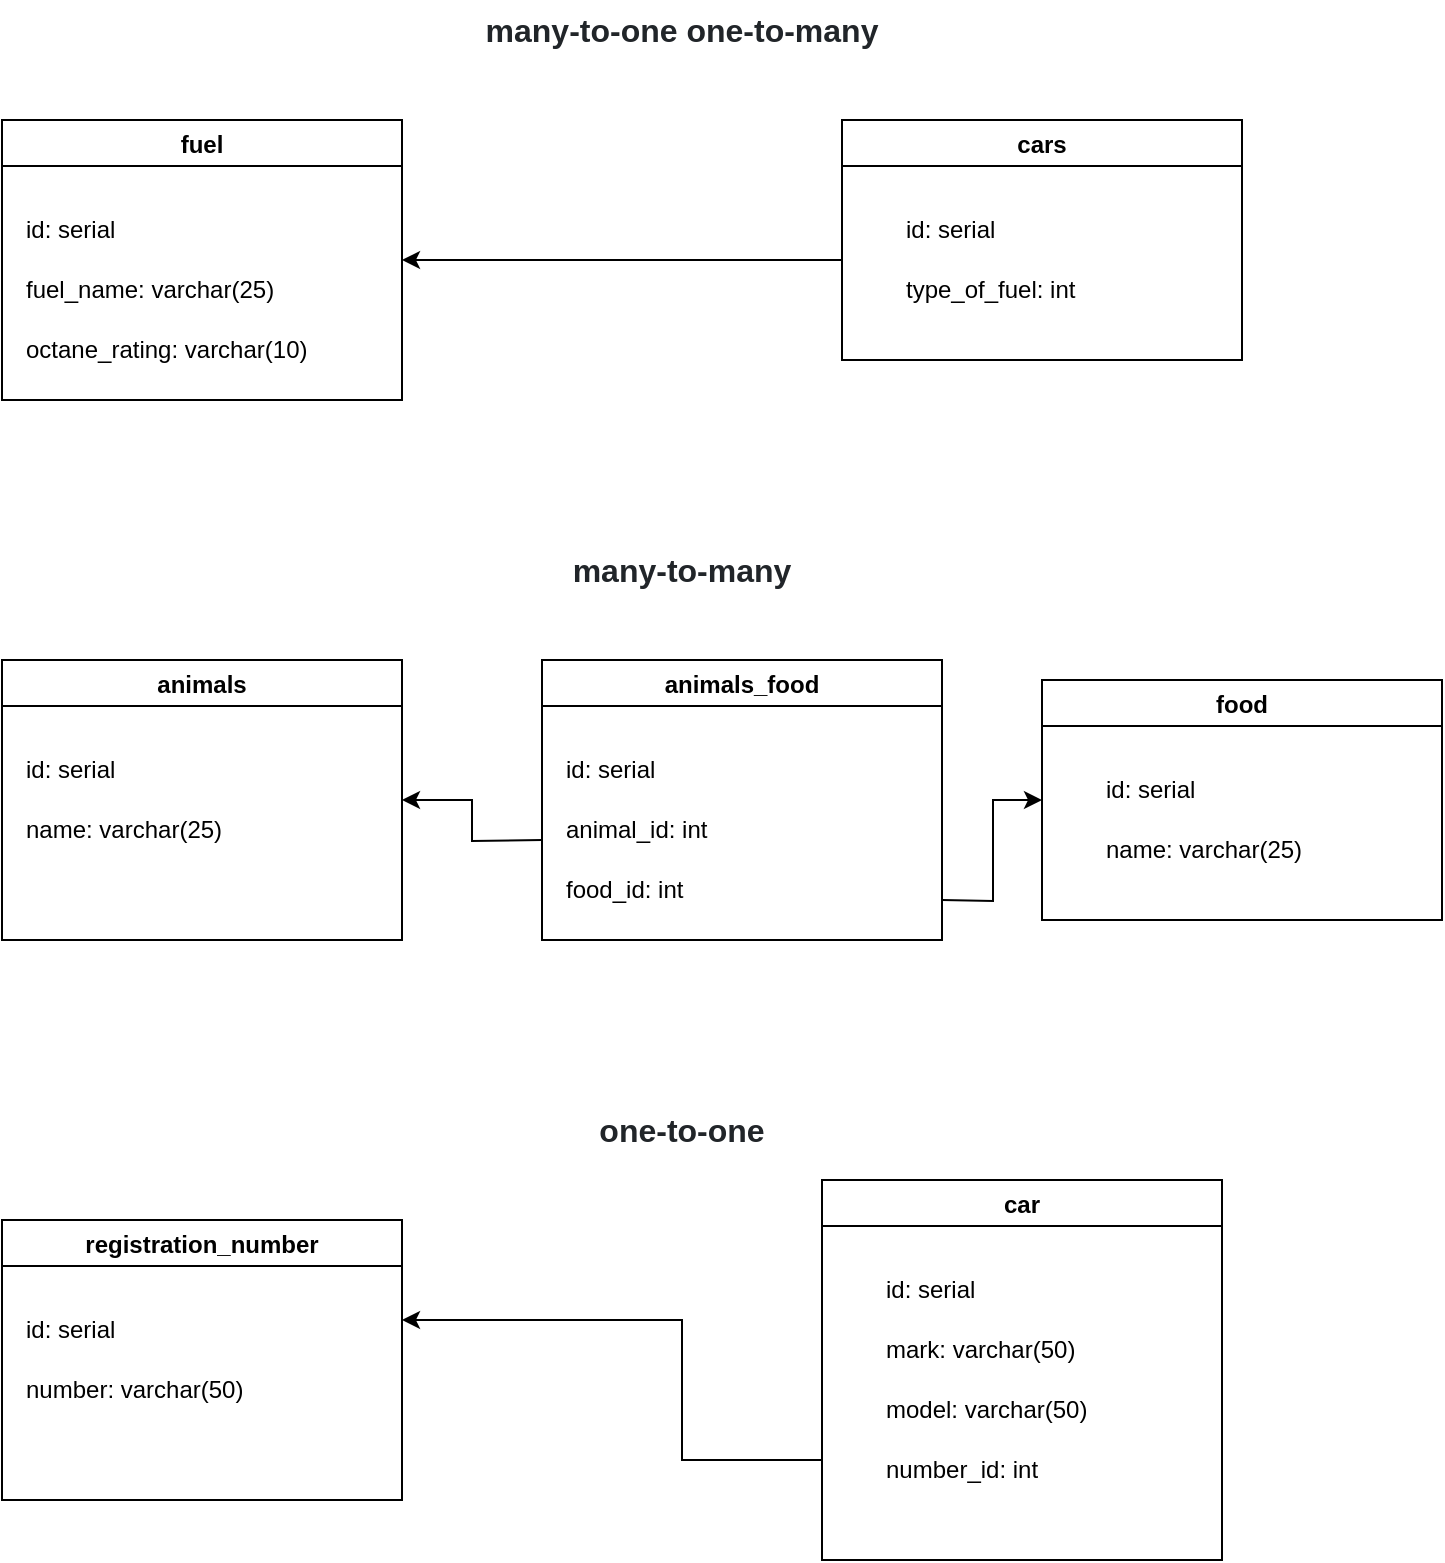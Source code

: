 <mxfile version="17.4.3" type="device"><diagram id="3l1JA6gHdHZd5v-lvYri" name="Page-1"><mxGraphModel dx="937" dy="555" grid="1" gridSize="10" guides="1" tooltips="1" connect="1" arrows="1" fold="1" page="1" pageScale="1" pageWidth="827" pageHeight="1169" math="0" shadow="0"><root><mxCell id="0"/><mxCell id="1" parent="0"/><mxCell id="jR6gnBSlI69ltpsb1Oec-1" value="fuel" style="swimlane;" vertex="1" parent="1"><mxGeometry x="80" y="80" width="200" height="140" as="geometry"/></mxCell><mxCell id="jR6gnBSlI69ltpsb1Oec-3" value="id: serial" style="text;html=1;strokeColor=none;fillColor=none;align=left;verticalAlign=middle;whiteSpace=wrap;rounded=0;" vertex="1" parent="jR6gnBSlI69ltpsb1Oec-1"><mxGeometry x="10" y="40" width="60" height="30" as="geometry"/></mxCell><mxCell id="jR6gnBSlI69ltpsb1Oec-4" value="fuel_name: varchar(25)" style="text;html=1;strokeColor=none;fillColor=none;align=left;verticalAlign=middle;whiteSpace=wrap;rounded=0;" vertex="1" parent="jR6gnBSlI69ltpsb1Oec-1"><mxGeometry x="10" y="70" width="160" height="30" as="geometry"/></mxCell><mxCell id="jR6gnBSlI69ltpsb1Oec-5" value="octane_rating: varchar(10)" style="text;html=1;strokeColor=none;fillColor=none;align=left;verticalAlign=middle;whiteSpace=wrap;rounded=0;" vertex="1" parent="jR6gnBSlI69ltpsb1Oec-1"><mxGeometry x="10" y="100" width="160" height="30" as="geometry"/></mxCell><mxCell id="jR6gnBSlI69ltpsb1Oec-2" value="cars" style="swimlane;" vertex="1" parent="1"><mxGeometry x="500" y="80" width="200" height="120" as="geometry"/></mxCell><mxCell id="jR6gnBSlI69ltpsb1Oec-6" value="id: serial" style="text;html=1;strokeColor=none;fillColor=none;align=left;verticalAlign=middle;whiteSpace=wrap;rounded=0;" vertex="1" parent="jR6gnBSlI69ltpsb1Oec-2"><mxGeometry x="30" y="40" width="60" height="30" as="geometry"/></mxCell><mxCell id="jR6gnBSlI69ltpsb1Oec-7" value="type_of_fuel: int" style="text;html=1;strokeColor=none;fillColor=none;align=left;verticalAlign=middle;whiteSpace=wrap;rounded=0;" vertex="1" parent="jR6gnBSlI69ltpsb1Oec-2"><mxGeometry x="30" y="70" width="160" height="30" as="geometry"/></mxCell><mxCell id="jR6gnBSlI69ltpsb1Oec-8" value="" style="endArrow=classic;html=1;rounded=0;" edge="1" parent="1"><mxGeometry width="50" height="50" relative="1" as="geometry"><mxPoint x="500" y="150" as="sourcePoint"/><mxPoint x="280" y="150" as="targetPoint"/></mxGeometry></mxCell><mxCell id="jR6gnBSlI69ltpsb1Oec-9" value="&lt;span style=&quot;box-sizing: border-box ; font-weight: bolder ; color: rgb(33 , 37 , 41) ; font-family: &amp;#34;arial&amp;#34; , &amp;#34;helvetica neue&amp;#34; , sans-serif ; font-size: 16px ; text-align: left ; background-color: rgb(255 , 255 , 255)&quot;&gt;many-&lt;/span&gt;&lt;span style=&quot;box-sizing: border-box ; font-weight: bolder ; color: rgb(33 , 37 , 41) ; font-family: &amp;#34;arial&amp;#34; , &amp;#34;helvetica neue&amp;#34; , sans-serif ; font-size: 16px ; text-align: left ; background-color: rgb(255 , 255 , 255)&quot;&gt;to-&lt;/span&gt;&lt;span style=&quot;box-sizing: border-box ; font-weight: bolder ; color: rgb(33 , 37 , 41) ; font-family: &amp;#34;arial&amp;#34; , &amp;#34;helvetica neue&amp;#34; , sans-serif ; font-size: 16px ; text-align: left ; background-color: rgb(255 , 255 , 255)&quot;&gt;one one-to-many&lt;/span&gt;" style="text;html=1;strokeColor=none;fillColor=none;align=center;verticalAlign=middle;whiteSpace=wrap;rounded=0;" vertex="1" parent="1"><mxGeometry x="310" y="20" width="220" height="30" as="geometry"/></mxCell><mxCell id="jR6gnBSlI69ltpsb1Oec-19" value="animals" style="swimlane;" vertex="1" parent="1"><mxGeometry x="80" y="350" width="200" height="140" as="geometry"/></mxCell><mxCell id="jR6gnBSlI69ltpsb1Oec-20" value="id: serial" style="text;html=1;strokeColor=none;fillColor=none;align=left;verticalAlign=middle;whiteSpace=wrap;rounded=0;" vertex="1" parent="jR6gnBSlI69ltpsb1Oec-19"><mxGeometry x="10" y="40" width="60" height="30" as="geometry"/></mxCell><mxCell id="jR6gnBSlI69ltpsb1Oec-21" value="name: varchar(25)" style="text;html=1;strokeColor=none;fillColor=none;align=left;verticalAlign=middle;whiteSpace=wrap;rounded=0;" vertex="1" parent="jR6gnBSlI69ltpsb1Oec-19"><mxGeometry x="10" y="70" width="160" height="30" as="geometry"/></mxCell><mxCell id="jR6gnBSlI69ltpsb1Oec-23" value="food" style="swimlane;startSize=23;" vertex="1" parent="1"><mxGeometry x="600" y="360" width="200" height="120" as="geometry"/></mxCell><mxCell id="jR6gnBSlI69ltpsb1Oec-33" value="id: serial" style="text;html=1;strokeColor=none;fillColor=none;align=left;verticalAlign=middle;whiteSpace=wrap;rounded=0;" vertex="1" parent="jR6gnBSlI69ltpsb1Oec-23"><mxGeometry x="30" y="40" width="60" height="30" as="geometry"/></mxCell><mxCell id="jR6gnBSlI69ltpsb1Oec-34" value="name: varchar(25)" style="text;html=1;strokeColor=none;fillColor=none;align=left;verticalAlign=middle;whiteSpace=wrap;rounded=0;" vertex="1" parent="jR6gnBSlI69ltpsb1Oec-23"><mxGeometry x="30" y="70" width="160" height="30" as="geometry"/></mxCell><mxCell id="jR6gnBSlI69ltpsb1Oec-27" value="&lt;span style=&quot;box-sizing: border-box ; font-weight: bolder ; color: rgb(33 , 37 , 41) ; font-family: &amp;#34;arial&amp;#34; , &amp;#34;helvetica neue&amp;#34; , sans-serif ; font-size: 16px ; text-align: left ; background-color: rgb(255 , 255 , 255)&quot;&gt;many-&lt;/span&gt;&lt;span style=&quot;box-sizing: border-box ; font-weight: bolder ; color: rgb(33 , 37 , 41) ; font-family: &amp;#34;arial&amp;#34; , &amp;#34;helvetica neue&amp;#34; , sans-serif ; font-size: 16px ; text-align: left ; background-color: rgb(255 , 255 , 255)&quot;&gt;to-&lt;/span&gt;&lt;span style=&quot;box-sizing: border-box ; font-weight: bolder ; color: rgb(33 , 37 , 41) ; font-family: &amp;#34;arial&amp;#34; , &amp;#34;helvetica neue&amp;#34; , sans-serif ; font-size: 16px ; text-align: left ; background-color: rgb(255 , 255 , 255)&quot;&gt;many&lt;/span&gt;" style="text;html=1;strokeColor=none;fillColor=none;align=center;verticalAlign=middle;whiteSpace=wrap;rounded=0;" vertex="1" parent="1"><mxGeometry x="310" y="290" width="220" height="30" as="geometry"/></mxCell><mxCell id="jR6gnBSlI69ltpsb1Oec-35" style="edgeStyle=orthogonalEdgeStyle;rounded=0;orthogonalLoop=1;jettySize=auto;html=1;entryX=1;entryY=0.5;entryDx=0;entryDy=0;" edge="1" parent="1" target="jR6gnBSlI69ltpsb1Oec-19"><mxGeometry relative="1" as="geometry"><mxPoint x="350" y="440" as="sourcePoint"/></mxGeometry></mxCell><mxCell id="jR6gnBSlI69ltpsb1Oec-36" style="edgeStyle=orthogonalEdgeStyle;rounded=0;orthogonalLoop=1;jettySize=auto;html=1;entryX=0;entryY=0.5;entryDx=0;entryDy=0;" edge="1" parent="1" target="jR6gnBSlI69ltpsb1Oec-23"><mxGeometry relative="1" as="geometry"><mxPoint x="550" y="470" as="sourcePoint"/></mxGeometry></mxCell><mxCell id="jR6gnBSlI69ltpsb1Oec-28" value="animals_food" style="swimlane;" vertex="1" parent="1"><mxGeometry x="350" y="350" width="200" height="140" as="geometry"/></mxCell><mxCell id="jR6gnBSlI69ltpsb1Oec-29" value="id: serial" style="text;html=1;strokeColor=none;fillColor=none;align=left;verticalAlign=middle;whiteSpace=wrap;rounded=0;" vertex="1" parent="jR6gnBSlI69ltpsb1Oec-28"><mxGeometry x="10" y="40" width="60" height="30" as="geometry"/></mxCell><mxCell id="jR6gnBSlI69ltpsb1Oec-30" value="animal_id: int" style="text;html=1;strokeColor=none;fillColor=none;align=left;verticalAlign=middle;whiteSpace=wrap;rounded=0;" vertex="1" parent="jR6gnBSlI69ltpsb1Oec-28"><mxGeometry x="10" y="70" width="160" height="30" as="geometry"/></mxCell><mxCell id="jR6gnBSlI69ltpsb1Oec-31" value="food_id: int" style="text;html=1;strokeColor=none;fillColor=none;align=left;verticalAlign=middle;whiteSpace=wrap;rounded=0;" vertex="1" parent="jR6gnBSlI69ltpsb1Oec-28"><mxGeometry x="10" y="100" width="160" height="30" as="geometry"/></mxCell><mxCell id="jR6gnBSlI69ltpsb1Oec-37" value="registration_number" style="swimlane;" vertex="1" parent="1"><mxGeometry x="80" y="630" width="200" height="140" as="geometry"/></mxCell><mxCell id="jR6gnBSlI69ltpsb1Oec-38" value="id: serial" style="text;html=1;strokeColor=none;fillColor=none;align=left;verticalAlign=middle;whiteSpace=wrap;rounded=0;" vertex="1" parent="jR6gnBSlI69ltpsb1Oec-37"><mxGeometry x="10" y="40" width="60" height="30" as="geometry"/></mxCell><mxCell id="jR6gnBSlI69ltpsb1Oec-39" value="number: varchar(50)" style="text;html=1;strokeColor=none;fillColor=none;align=left;verticalAlign=middle;whiteSpace=wrap;rounded=0;" vertex="1" parent="jR6gnBSlI69ltpsb1Oec-37"><mxGeometry x="10" y="70" width="160" height="30" as="geometry"/></mxCell><mxCell id="jR6gnBSlI69ltpsb1Oec-40" value="car" style="swimlane;startSize=23;" vertex="1" parent="1"><mxGeometry x="490" y="610" width="200" height="190" as="geometry"/></mxCell><mxCell id="jR6gnBSlI69ltpsb1Oec-41" value="id: serial" style="text;html=1;strokeColor=none;fillColor=none;align=left;verticalAlign=middle;whiteSpace=wrap;rounded=0;" vertex="1" parent="jR6gnBSlI69ltpsb1Oec-40"><mxGeometry x="30" y="40" width="60" height="30" as="geometry"/></mxCell><mxCell id="jR6gnBSlI69ltpsb1Oec-42" value="mark: varchar(50)" style="text;html=1;strokeColor=none;fillColor=none;align=left;verticalAlign=middle;whiteSpace=wrap;rounded=0;" vertex="1" parent="jR6gnBSlI69ltpsb1Oec-40"><mxGeometry x="30" y="70" width="160" height="30" as="geometry"/></mxCell><mxCell id="jR6gnBSlI69ltpsb1Oec-50" value="model: varchar(50)" style="text;html=1;strokeColor=none;fillColor=none;align=left;verticalAlign=middle;whiteSpace=wrap;rounded=0;" vertex="1" parent="jR6gnBSlI69ltpsb1Oec-40"><mxGeometry x="30" y="100" width="160" height="30" as="geometry"/></mxCell><mxCell id="jR6gnBSlI69ltpsb1Oec-51" value="number_id: int" style="text;html=1;strokeColor=none;fillColor=none;align=left;verticalAlign=middle;whiteSpace=wrap;rounded=0;" vertex="1" parent="jR6gnBSlI69ltpsb1Oec-40"><mxGeometry x="30" y="130" width="160" height="30" as="geometry"/></mxCell><mxCell id="jR6gnBSlI69ltpsb1Oec-43" value="&lt;div style=&quot;text-align: left&quot;&gt;&lt;font color=&quot;#212529&quot; face=&quot;arial, helvetica neue, sans-serif&quot;&gt;&lt;span style=&quot;font-size: 16px ; background-color: rgb(255 , 255 , 255)&quot;&gt;&lt;b&gt;one-to-one&lt;/b&gt;&lt;/span&gt;&lt;/font&gt;&lt;/div&gt;" style="text;html=1;strokeColor=none;fillColor=none;align=center;verticalAlign=middle;whiteSpace=wrap;rounded=0;" vertex="1" parent="1"><mxGeometry x="310" y="570" width="220" height="30" as="geometry"/></mxCell><mxCell id="jR6gnBSlI69ltpsb1Oec-44" style="edgeStyle=orthogonalEdgeStyle;rounded=0;orthogonalLoop=1;jettySize=auto;html=1;exitX=0;exitY=0.75;exitDx=0;exitDy=0;" edge="1" parent="1" source="jR6gnBSlI69ltpsb1Oec-40"><mxGeometry relative="1" as="geometry"><mxPoint x="600" y="790" as="sourcePoint"/><mxPoint x="280" y="680" as="targetPoint"/><Array as="points"><mxPoint x="490" y="750"/><mxPoint x="420" y="750"/><mxPoint x="420" y="680"/></Array></mxGeometry></mxCell></root></mxGraphModel></diagram></mxfile>